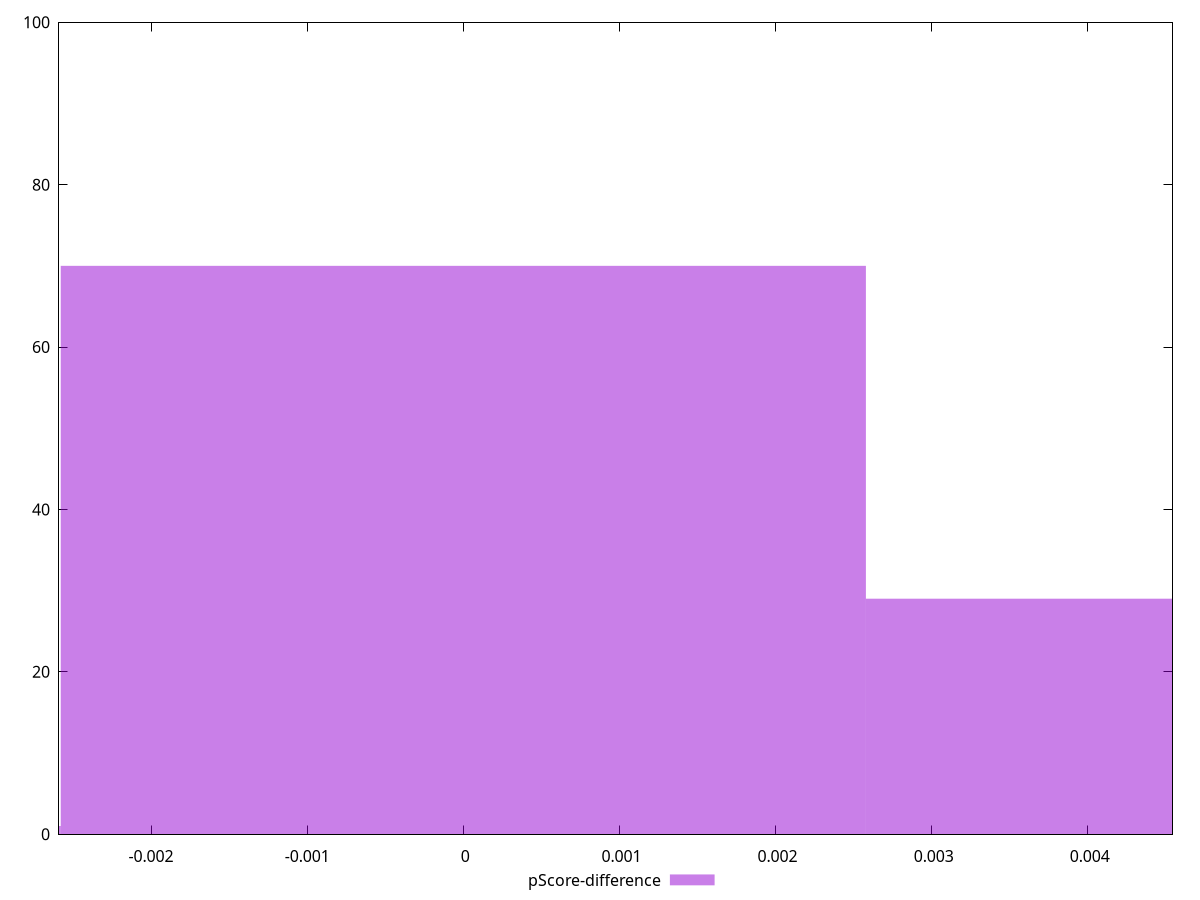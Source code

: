 reset

$pScoreDifference <<EOF
-0.005157577311272705 1
0 70
0.005157577311272705 29
EOF

set key outside below
set boxwidth 0.005157577311272705
set xrange [-0.002589813361063214:0.004542675850018968]
set yrange [0:100]
set trange [0:100]
set style fill transparent solid 0.5 noborder
set terminal svg size 640, 490 enhanced background rgb 'white'
set output "report_00017_2021-02-10T15-08-03.406Z/cumulative-layout-shift/samples/pages+cached+noadtech/pScore-difference/histogram.svg"

plot $pScoreDifference title "pScore-difference" with boxes

reset
